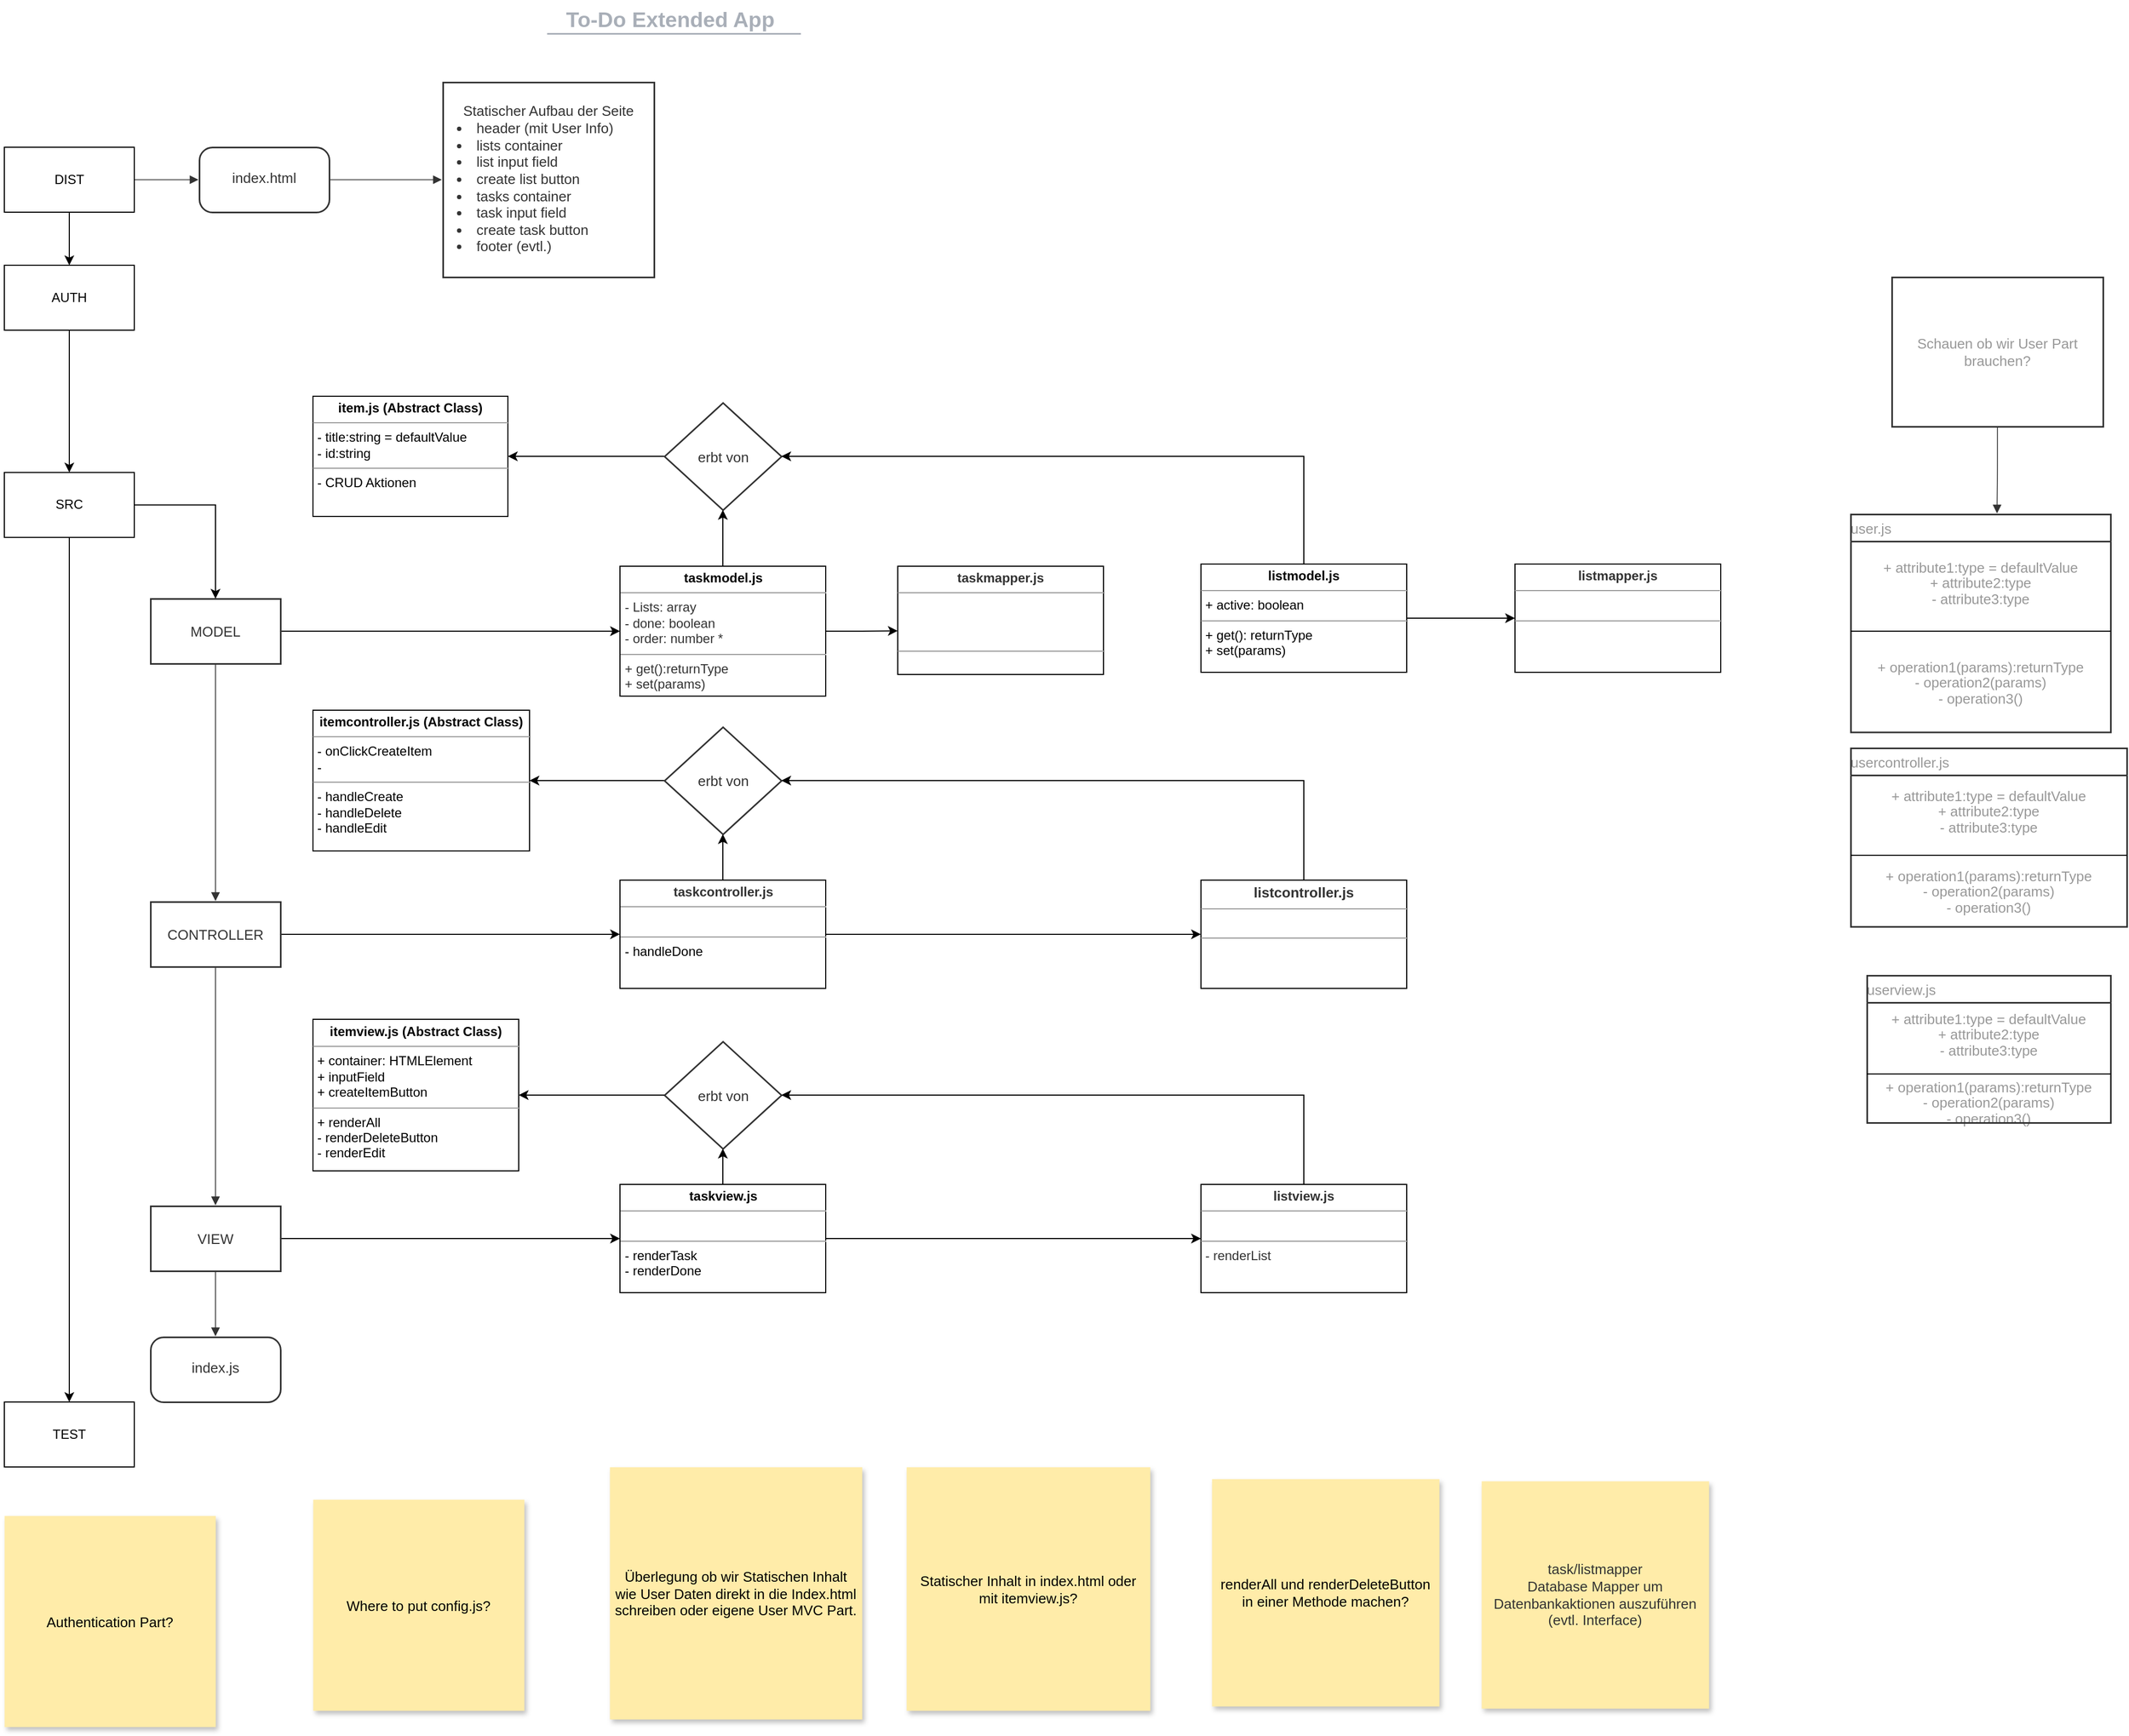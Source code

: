 <mxfile version="14.6.6" type="github">
  <diagram id="eOCSV4TAboX4JURnP9C4" name="Seite-1">
    <mxGraphModel dx="2844" dy="1552" grid="1" gridSize="10" guides="1" tooltips="1" connect="1" arrows="1" fold="1" page="1" pageScale="1" pageWidth="827" pageHeight="1169" math="0" shadow="0">
      <root>
        <mxCell id="0" />
        <mxCell id="1" parent="0" />
        <mxCell id="hnSfwi1Ho9SDqRFrZ4Va-5" value="" style="group;dropTarget=0;" parent="1" vertex="1">
          <mxGeometry x="340" y="15" width="640" height="45" as="geometry" />
        </mxCell>
        <UserObject label="To-Do Extended App" lucidchartObjectId="U7PNEHNEvIEY" id="hnSfwi1Ho9SDqRFrZ4Va-6">
          <mxCell style="points=[[0.688,0.967,0]];html=1;overflow=block;blockSpacing=1;whiteSpace=wrap;;whiteSpace=wrap;fontSize=19.7;fontColor=#a9afb8;fontStyle=1;align=center;spacingLeft=7;spacingRight=7;spacingTop=2;spacing=3;strokeOpacity=0;fillOpacity=0;rounded=1;absoluteArcSize=1;arcSize=12;fillColor=#ffffff;strokeWidth=1.5;" parent="hnSfwi1Ho9SDqRFrZ4Va-5" vertex="1">
            <mxGeometry width="640" height="31" as="geometry" />
          </mxCell>
        </UserObject>
        <UserObject label="" placeholders="1" lucidchartObjectId="U7PNwYMRwzRe" id="hnSfwi1Ho9SDqRFrZ4Va-7">
          <mxCell style="html=1;overflow=block;blockSpacing=1;whiteSpace=wrap;;whiteSpace=wrap;fontSize=11.5;fontColor=#a9afb8;align=center;spacingLeft=7;spacingRight=7;spacingTop=2;spacing=3;strokeOpacity=0;fillOpacity=0;rounded=1;absoluteArcSize=1;arcSize=12;fillColor=#ffffff;strokeWidth=1.5;" parent="hnSfwi1Ho9SDqRFrZ4Va-5" vertex="1">
            <mxGeometry y="31" width="640" height="14" as="geometry" />
          </mxCell>
        </UserObject>
        <UserObject label="" lucidchartObjectId="U7PNrnxMDtur" id="hnSfwi1Ho9SDqRFrZ4Va-8">
          <mxCell style="html=1;jettySize=18;whiteSpace=wrap;fontSize=13;fontFamily=Helvetica;strokeColor=#a9afb8;strokeOpacity=100;strokeWidth=1.5;rounded=0;startArrow=none;;endArrow=none;;entryX=0.688;entryY=0.967;entryPerimeter=0;" parent="hnSfwi1Ho9SDqRFrZ4Va-5" target="hnSfwi1Ho9SDqRFrZ4Va-6" edge="1">
            <mxGeometry width="100" height="100" relative="1" as="geometry">
              <Array as="points" />
              <mxPoint x="206" y="30" as="sourcePoint" />
            </mxGeometry>
          </mxCell>
        </UserObject>
        <mxCell id="fGt8f_qGY14LkmYrRQs4-35" style="edgeStyle=orthogonalEdgeStyle;rounded=0;sketch=0;orthogonalLoop=1;jettySize=auto;html=1;shadow=0;entryX=0;entryY=0.5;entryDx=0;entryDy=0;" parent="1" source="hnSfwi1Ho9SDqRFrZ4Va-10" target="fGt8f_qGY14LkmYrRQs4-40" edge="1">
          <mxGeometry relative="1" as="geometry">
            <mxPoint x="596" y="597" as="targetPoint" />
          </mxGeometry>
        </mxCell>
        <UserObject label="MODEL" lucidchartObjectId="c~ftY6l.iCiz" id="hnSfwi1Ho9SDqRFrZ4Va-10">
          <mxCell style="html=1;overflow=block;blockSpacing=1;whiteSpace=wrap;;whiteSpace=wrap;fontSize=13;fontColor=#333333;align=center;spacing=3.8;strokeColor=#333333;strokeOpacity=100;fillOpacity=100;fillColor=#ffffff;strokeWidth=1.5;" parent="1" vertex="1">
            <mxGeometry x="180" y="567" width="120" height="60" as="geometry" />
          </mxCell>
        </UserObject>
        <UserObject label="" lucidchartObjectId="Z~ftl3bWn_XZ" id="hnSfwi1Ho9SDqRFrZ4Va-12">
          <mxCell style="html=1;jettySize=18;whiteSpace=wrap;fontSize=13;strokeColor=#333333;strokeOpacity=100;strokeWidth=0.8;rounded=1;arcSize=24;edgeStyle=orthogonalEdgeStyle;startArrow=none;;endArrow=block;endFill=1;;exitX=0.5;exitY=1.013;exitPerimeter=0;entryX=0.5;entryY=-0.012;entryPerimeter=0;" parent="1" source="hnSfwi1Ho9SDqRFrZ4Va-10" target="hnSfwi1Ho9SDqRFrZ4Va-13" edge="1">
            <mxGeometry width="100" height="100" relative="1" as="geometry">
              <Array as="points" />
            </mxGeometry>
          </mxCell>
        </UserObject>
        <mxCell id="fGt8f_qGY14LkmYrRQs4-16" style="edgeStyle=orthogonalEdgeStyle;rounded=0;sketch=0;orthogonalLoop=1;jettySize=auto;html=1;exitX=1;exitY=0.5;exitDx=0;exitDy=0;shadow=0;entryX=0;entryY=0.5;entryDx=0;entryDy=0;" parent="1" source="hnSfwi1Ho9SDqRFrZ4Va-13" edge="1" target="wDRCrtRSsD-gu7L2LAHD-1">
          <mxGeometry relative="1" as="geometry">
            <mxPoint x="600" y="869" as="targetPoint" />
            <Array as="points" />
          </mxGeometry>
        </mxCell>
        <UserObject label="CONTROLLER" lucidchartObjectId="2~ft0K8MMD~K" id="hnSfwi1Ho9SDqRFrZ4Va-13">
          <mxCell style="html=1;overflow=block;blockSpacing=1;whiteSpace=wrap;;whiteSpace=wrap;fontSize=13;fontColor=#333333;align=center;spacing=3.8;strokeColor=#333333;strokeOpacity=100;fillOpacity=100;fillColor=#ffffff;strokeWidth=1.5;" parent="1" vertex="1">
            <mxGeometry x="180" y="846.96" width="120" height="60" as="geometry" />
          </mxCell>
        </UserObject>
        <UserObject label="" lucidchartObjectId="8~ftyOhcbgiU" id="hnSfwi1Ho9SDqRFrZ4Va-14">
          <mxCell style="html=1;jettySize=18;whiteSpace=wrap;fontSize=13;strokeColor=#333333;strokeOpacity=100;strokeWidth=0.8;rounded=1;arcSize=24;edgeStyle=orthogonalEdgeStyle;startArrow=none;;endArrow=block;endFill=1;;exitX=0.5;exitY=1.013;exitPerimeter=0;entryX=0.5;entryY=-0.012;entryPerimeter=0;" parent="1" source="hnSfwi1Ho9SDqRFrZ4Va-13" target="hnSfwi1Ho9SDqRFrZ4Va-15" edge="1">
            <mxGeometry width="100" height="100" relative="1" as="geometry">
              <Array as="points" />
            </mxGeometry>
          </mxCell>
        </UserObject>
        <mxCell id="fGt8f_qGY14LkmYrRQs4-25" style="edgeStyle=orthogonalEdgeStyle;rounded=0;sketch=0;orthogonalLoop=1;jettySize=auto;html=1;shadow=0;" parent="1" source="hnSfwi1Ho9SDqRFrZ4Va-15" target="fGt8f_qGY14LkmYrRQs4-14" edge="1">
          <mxGeometry relative="1" as="geometry" />
        </mxCell>
        <UserObject label="VIEW" lucidchartObjectId="_~ftyiLubZ3a" id="hnSfwi1Ho9SDqRFrZ4Va-15">
          <mxCell style="html=1;overflow=block;blockSpacing=1;whiteSpace=wrap;;whiteSpace=wrap;fontSize=13;fontColor=#333333;align=center;spacing=3.8;strokeColor=#333333;strokeOpacity=100;fillOpacity=100;fillColor=#ffffff;strokeWidth=1.5;" parent="1" vertex="1">
            <mxGeometry x="180" y="1128" width="120" height="60" as="geometry" />
          </mxCell>
        </UserObject>
        <mxCell id="hnSfwi1Ho9SDqRFrZ4Va-25" value="&lt;div style=&quot;display: flex; justify-content: center; text-align: center; align-items: baseline; font-size: 0; line-height: 1.25;margin-top: -2px;&quot;&gt;&lt;span&gt;&lt;span style=&quot;font-size:13px;color:#333333;&quot;&gt;index.js&lt;/span&gt;&lt;/span&gt;&lt;/div&gt;" style="rounded=1;arcSize=20;whiteSpace=wrap;overflow=block;blockSpacing=1;html=1;fontSize=13;spacing=0;strokeColor=#333333;strokeOpacity=100;fillOpacity=100;fillColor=#ffffff;strokeWidth=1.5;" parent="1" vertex="1">
          <mxGeometry x="180" y="1249" width="120" height="60" as="geometry" />
        </mxCell>
        <UserObject label="" lucidchartObjectId="K2RtI70EVKOM" id="hnSfwi1Ho9SDqRFrZ4Va-26">
          <mxCell style="html=1;jettySize=18;whiteSpace=wrap;fontSize=13;strokeColor=#333333;strokeOpacity=100;strokeWidth=0.8;rounded=1;arcSize=24;edgeStyle=orthogonalEdgeStyle;startArrow=block;startFill=1;;endArrow=none;;exitX=0.5;exitY=-0.012;exitPerimeter=0;entryX=0.5;entryY=1.013;entryPerimeter=0;" parent="1" source="hnSfwi1Ho9SDqRFrZ4Va-25" target="hnSfwi1Ho9SDqRFrZ4Va-15" edge="1">
            <mxGeometry width="100" height="100" relative="1" as="geometry">
              <Array as="points" />
            </mxGeometry>
          </mxCell>
        </UserObject>
        <mxCell id="hnSfwi1Ho9SDqRFrZ4Va-32" value="user.js" style="html=1;overflow=block;blockSpacing=1;whiteSpace=wrap;swimlane;childLayout=stackLayout;horizontal=1;horizontalStack=0;resizeParent=1;resizeParentMax=0;resizeLast=0;collapsible=0;fontStyle=0;marginBottom=0;swimlaneFillColor=#ffffff;startSize=25;whiteSpace=wrap;fontSize=13;fontColor=#333333;align=center;whiteSpace=wrap;align=left;spacing=0;strokeColor=#333333;strokeOpacity=100;fillOpacity=100;fillColor=#ffffff;strokeWidth=1.5;shadow=0;sketch=0;textOpacity=50;" parent="1" vertex="1">
          <mxGeometry x="1750" y="489" width="240" height="201.25" as="geometry" />
        </mxCell>
        <mxCell id="hnSfwi1Ho9SDqRFrZ4Va-33" value="&lt;div style=&quot;display: flex; justify-content: center; text-align: center; align-items: baseline; font-size: 0; line-height: 1.25;margin-top: -2px;&quot;&gt;&lt;span&gt;&lt;span style=&quot;font-size:13px;color:#333333;&quot;&gt;+ attribute1:type = defaultValue&#xa;&lt;/span&gt;&lt;/span&gt;&lt;/div&gt;&lt;div style=&quot;display: flex; justify-content: center; text-align: center; align-items: baseline; font-size: 0; line-height: 1.25;margin-top: -2px;&quot;&gt;&lt;span&gt;&lt;span style=&quot;font-size:13px;color:#333333;&quot;&gt;+ attribute2:type&#xa;&lt;/span&gt;&lt;/span&gt;&lt;/div&gt;&lt;div style=&quot;display: flex; justify-content: center; text-align: center; align-items: baseline; font-size: 0; line-height: 1.25;margin-top: -2px;&quot;&gt;&lt;span&gt;&lt;span style=&quot;font-size:13px;color:#333333;&quot;&gt;- attribute3:type&lt;/span&gt;&lt;/span&gt;&lt;/div&gt;" style="part=1;html=1;whiteSpace=wrap;resizeHeight=0;strokeColor=none;fillColor=none;align=left;verticalAlign=middle;spacingLeft=4;spacingRight=4;overflow=hidden;rotatable=0;points=[[0,0.5],[1,0.5]];portConstraint=eastwest;swimlaneFillColor=#ffffff;strokeOpacity=100;fillOpacity=100;whiteSpace=wrap;fontSize=13;fontColor=#333333;align=center;shadow=0;sketch=0;textOpacity=50;" parent="hnSfwi1Ho9SDqRFrZ4Va-32" vertex="1">
          <mxGeometry y="25" width="240" height="79" as="geometry" />
        </mxCell>
        <mxCell id="hnSfwi1Ho9SDqRFrZ4Va-34" value="" style="line;strokeWidth=1;fillColor=none;align=left;verticalAlign=middle;spacingTop=-1;spacingLeft=3;spacingRight=3;rotatable=0;labelPosition=right;points=[];portConstraint=eastwest;fillOpacity=100;strokeOpacity=100;shadow=0;sketch=0;textOpacity=50;" parent="hnSfwi1Ho9SDqRFrZ4Va-32" vertex="1">
          <mxGeometry y="104" width="240" height="8" as="geometry" />
        </mxCell>
        <mxCell id="hnSfwi1Ho9SDqRFrZ4Va-35" value="&lt;div style=&quot;display: flex; justify-content: center; text-align: center; align-items: baseline; font-size: 0; line-height: 1.25;margin-top: -2px;&quot;&gt;&lt;span&gt;&lt;span style=&quot;font-size:13px;color:#333333;&quot;&gt;+ operation1(params):returnType&#xa;&lt;/span&gt;&lt;/span&gt;&lt;/div&gt;&lt;div style=&quot;display: flex; justify-content: center; text-align: center; align-items: baseline; font-size: 0; line-height: 1.25;margin-top: -2px;&quot;&gt;&lt;span&gt;&lt;span style=&quot;font-size:13px;color:#333333;&quot;&gt;- operation2(params)&#xa;&lt;/span&gt;&lt;/span&gt;&lt;/div&gt;&lt;div style=&quot;display: flex; justify-content: center; text-align: center; align-items: baseline; font-size: 0; line-height: 1.25;margin-top: -2px;&quot;&gt;&lt;span&gt;&lt;span style=&quot;font-size:13px;color:#333333;&quot;&gt;- operation3()&lt;/span&gt;&lt;/span&gt;&lt;/div&gt;" style="part=1;html=1;whiteSpace=wrap;resizeHeight=0;strokeColor=none;fillColor=none;align=left;verticalAlign=middle;spacingLeft=4;spacingRight=4;overflow=hidden;rotatable=0;points=[[0,0.5],[1,0.5]];portConstraint=eastwest;swimlaneFillColor=#ffffff;strokeOpacity=100;fillOpacity=100;whiteSpace=wrap;overflow=block;blockSpacing=1;html=1;fontSize=13;shadow=0;sketch=0;textOpacity=50;" parent="hnSfwi1Ho9SDqRFrZ4Va-32" vertex="1">
          <mxGeometry y="112" width="240" height="89.25" as="geometry" />
        </mxCell>
        <mxCell id="c57WbjZJF1XwjpGA7Uo2-19" style="edgeStyle=orthogonalEdgeStyle;rounded=0;orthogonalLoop=1;jettySize=auto;html=1;exitX=0;exitY=0.5;exitDx=0;exitDy=0;entryX=1;entryY=0.5;entryDx=0;entryDy=0;" parent="1" source="hnSfwi1Ho9SDqRFrZ4Va-40" target="c57WbjZJF1XwjpGA7Uo2-17" edge="1">
          <mxGeometry relative="1" as="geometry" />
        </mxCell>
        <UserObject label="erbt von" lucidchartObjectId="s5lulmFAvcZQ" id="hnSfwi1Ho9SDqRFrZ4Va-40">
          <mxCell style="html=1;overflow=block;blockSpacing=1;whiteSpace=wrap;shape=rhombus;whiteSpace=wrap;fontSize=13;fontColor=#333333;align=center;spacing=3.8;strokeColor=#333333;strokeOpacity=100;fillOpacity=100;fillColor=#ffffff;strokeWidth=1.5;" parent="1" vertex="1">
            <mxGeometry x="654.5" y="386" width="108" height="99" as="geometry" />
          </mxCell>
        </UserObject>
        <mxCell id="hnSfwi1Ho9SDqRFrZ4Va-51" value="userview.js" style="html=1;overflow=block;blockSpacing=1;whiteSpace=wrap;swimlane;childLayout=stackLayout;horizontal=1;horizontalStack=0;resizeParent=1;resizeParentMax=0;resizeLast=0;collapsible=0;fontStyle=0;marginBottom=0;swimlaneFillColor=#ffffff;startSize=25;whiteSpace=wrap;fontSize=13;fontColor=#333333;align=center;whiteSpace=wrap;align=left;spacing=0;strokeColor=#333333;strokeOpacity=100;fillOpacity=100;fillColor=#ffffff;strokeWidth=1.5;shadow=0;sketch=0;textOpacity=50;" parent="1" vertex="1">
          <mxGeometry x="1765" y="915" width="225" height="136" as="geometry" />
        </mxCell>
        <mxCell id="hnSfwi1Ho9SDqRFrZ4Va-52" value="&lt;div style=&quot;display: flex; justify-content: center; text-align: center; align-items: baseline; font-size: 0; line-height: 1.25;margin-top: -2px;&quot;&gt;&lt;span&gt;&lt;span style=&quot;font-size:13px;color:#333333;&quot;&gt;+ attribute1:type = defaultValue&#xa;&lt;/span&gt;&lt;/span&gt;&lt;/div&gt;&lt;div style=&quot;display: flex; justify-content: center; text-align: center; align-items: baseline; font-size: 0; line-height: 1.25;margin-top: -2px;&quot;&gt;&lt;span&gt;&lt;span style=&quot;font-size:13px;color:#333333;&quot;&gt;+ attribute2:type&#xa;&lt;/span&gt;&lt;/span&gt;&lt;/div&gt;&lt;div style=&quot;display: flex; justify-content: center; text-align: center; align-items: baseline; font-size: 0; line-height: 1.25;margin-top: -2px;&quot;&gt;&lt;span&gt;&lt;span style=&quot;font-size:13px;color:#333333;&quot;&gt;- attribute3:type&lt;/span&gt;&lt;/span&gt;&lt;/div&gt;" style="part=1;html=1;whiteSpace=wrap;resizeHeight=0;strokeColor=none;fillColor=none;align=left;verticalAlign=middle;spacingLeft=4;spacingRight=4;overflow=hidden;rotatable=0;points=[[0,0.5],[1,0.5]];portConstraint=eastwest;swimlaneFillColor=#ffffff;strokeOpacity=100;fillOpacity=100;whiteSpace=wrap;fontSize=13;fontColor=#333333;align=center;shadow=0;sketch=0;textOpacity=50;" parent="hnSfwi1Ho9SDqRFrZ4Va-51" vertex="1">
          <mxGeometry y="25" width="225" height="62" as="geometry" />
        </mxCell>
        <mxCell id="hnSfwi1Ho9SDqRFrZ4Va-53" value="" style="line;strokeWidth=1;fillColor=none;align=left;verticalAlign=middle;spacingTop=-1;spacingLeft=3;spacingRight=3;rotatable=0;labelPosition=right;points=[];portConstraint=eastwest;fillOpacity=100;strokeOpacity=100;shadow=0;sketch=0;textOpacity=50;" parent="hnSfwi1Ho9SDqRFrZ4Va-51" vertex="1">
          <mxGeometry y="87" width="225" height="8" as="geometry" />
        </mxCell>
        <mxCell id="hnSfwi1Ho9SDqRFrZ4Va-54" value="&lt;div style=&quot;display: flex; justify-content: center; text-align: center; align-items: baseline; font-size: 0; line-height: 1.25;margin-top: -2px;&quot;&gt;&lt;span&gt;&lt;span style=&quot;font-size:13px;color:#333333;&quot;&gt;+ operation1(params):returnType&#xa;&lt;/span&gt;&lt;/span&gt;&lt;/div&gt;&lt;div style=&quot;display: flex; justify-content: center; text-align: center; align-items: baseline; font-size: 0; line-height: 1.25;margin-top: -2px;&quot;&gt;&lt;span&gt;&lt;span style=&quot;font-size:13px;color:#333333;&quot;&gt;- operation2(params)&#xa;&lt;/span&gt;&lt;/span&gt;&lt;/div&gt;&lt;div style=&quot;display: flex; justify-content: center; text-align: center; align-items: baseline; font-size: 0; line-height: 1.25;margin-top: -2px;&quot;&gt;&lt;span&gt;&lt;span style=&quot;font-size:13px;color:#333333;&quot;&gt;- operation3()&lt;/span&gt;&lt;/span&gt;&lt;/div&gt;" style="part=1;html=1;whiteSpace=wrap;resizeHeight=0;strokeColor=none;fillColor=none;align=left;verticalAlign=middle;spacingLeft=4;spacingRight=4;overflow=hidden;rotatable=0;points=[[0,0.5],[1,0.5]];portConstraint=eastwest;swimlaneFillColor=#ffffff;strokeOpacity=100;fillOpacity=100;whiteSpace=wrap;overflow=block;blockSpacing=1;html=1;fontSize=13;shadow=0;sketch=0;textOpacity=50;" parent="hnSfwi1Ho9SDqRFrZ4Va-51" vertex="1">
          <mxGeometry y="95" width="225" height="41" as="geometry" />
        </mxCell>
        <UserObject label="Authentication Part?" lucidchartObjectId="DZRtS0Nv-I5Q" id="hnSfwi1Ho9SDqRFrZ4Va-55">
          <mxCell style="html=1;overflow=block;blockSpacing=1;whiteSpace=wrap;shadow=1;whiteSpace=wrap;fontSize=13;spacing=3.8;strokeColor=none;fillColor=#FFECA9;strokeWidth=0;" parent="1" vertex="1">
            <mxGeometry x="45" y="1414" width="195" height="195" as="geometry" />
          </mxCell>
        </UserObject>
        <UserObject label="Where to put config.js?" lucidchartObjectId="-0jusw2t4aRP" id="hnSfwi1Ho9SDqRFrZ4Va-56">
          <mxCell style="html=1;overflow=block;blockSpacing=1;whiteSpace=wrap;shadow=1;whiteSpace=wrap;fontSize=13;spacing=3.8;strokeColor=none;fillColor=#FFECA9;strokeWidth=0;" parent="1" vertex="1">
            <mxGeometry x="330" y="1399" width="195" height="195" as="geometry" />
          </mxCell>
        </UserObject>
        <mxCell id="hnSfwi1Ho9SDqRFrZ4Va-65" value="usercontroller.js" style="html=1;overflow=block;blockSpacing=1;whiteSpace=wrap;swimlane;childLayout=stackLayout;horizontal=1;horizontalStack=0;resizeParent=1;resizeParentMax=0;resizeLast=0;collapsible=0;fontStyle=0;marginBottom=0;swimlaneFillColor=#ffffff;startSize=25;whiteSpace=wrap;fontSize=13;fontColor=#333333;align=center;whiteSpace=wrap;align=left;spacing=0;strokeColor=#333333;strokeOpacity=100;fillOpacity=100;fillColor=#ffffff;strokeWidth=1.5;shadow=0;sketch=0;textOpacity=50;" parent="1" vertex="1">
          <mxGeometry x="1750" y="705" width="255" height="164.923" as="geometry" />
        </mxCell>
        <mxCell id="hnSfwi1Ho9SDqRFrZ4Va-66" value="&lt;div style=&quot;display: flex; justify-content: center; text-align: center; align-items: baseline; font-size: 0; line-height: 1.25;margin-top: -2px;&quot;&gt;&lt;span&gt;&lt;span style=&quot;font-size:13px;color:#333333;&quot;&gt;+ attribute1:type = defaultValue&#xa;&lt;/span&gt;&lt;/span&gt;&lt;/div&gt;&lt;div style=&quot;display: flex; justify-content: center; text-align: center; align-items: baseline; font-size: 0; line-height: 1.25;margin-top: -2px;&quot;&gt;&lt;span&gt;&lt;span style=&quot;font-size:13px;color:#333333;&quot;&gt;+ attribute2:type&#xa;&lt;/span&gt;&lt;/span&gt;&lt;/div&gt;&lt;div style=&quot;display: flex; justify-content: center; text-align: center; align-items: baseline; font-size: 0; line-height: 1.25;margin-top: -2px;&quot;&gt;&lt;span&gt;&lt;span style=&quot;font-size:13px;color:#333333;&quot;&gt;- attribute3:type&lt;/span&gt;&lt;/span&gt;&lt;/div&gt;" style="part=1;html=1;whiteSpace=wrap;resizeHeight=0;strokeColor=none;fillColor=none;align=left;verticalAlign=middle;spacingLeft=4;spacingRight=4;overflow=hidden;rotatable=0;points=[[0,0.5],[1,0.5]];portConstraint=eastwest;swimlaneFillColor=#ffffff;strokeOpacity=100;fillOpacity=100;whiteSpace=wrap;fontSize=13;fontColor=#333333;align=center;shadow=0;sketch=0;textOpacity=50;" parent="hnSfwi1Ho9SDqRFrZ4Va-65" vertex="1">
          <mxGeometry y="25" width="255" height="70" as="geometry" />
        </mxCell>
        <mxCell id="hnSfwi1Ho9SDqRFrZ4Va-67" value="" style="line;strokeWidth=1;fillColor=none;align=left;verticalAlign=middle;spacingTop=-1;spacingLeft=3;spacingRight=3;rotatable=0;labelPosition=right;points=[];portConstraint=eastwest;fillOpacity=100;strokeOpacity=100;shadow=0;sketch=0;textOpacity=50;" parent="hnSfwi1Ho9SDqRFrZ4Va-65" vertex="1">
          <mxGeometry y="95" width="255" height="8" as="geometry" />
        </mxCell>
        <mxCell id="hnSfwi1Ho9SDqRFrZ4Va-68" value="&lt;div style=&quot;display: flex; justify-content: center; text-align: center; align-items: baseline; font-size: 0; line-height: 1.25;margin-top: -2px;&quot;&gt;&lt;span&gt;&lt;span style=&quot;font-size:13px;color:#333333;&quot;&gt;+ operation1(params):returnType&#xa;&lt;/span&gt;&lt;/span&gt;&lt;/div&gt;&lt;div style=&quot;display: flex; justify-content: center; text-align: center; align-items: baseline; font-size: 0; line-height: 1.25;margin-top: -2px;&quot;&gt;&lt;span&gt;&lt;span style=&quot;font-size:13px;color:#333333;&quot;&gt;- operation2(params)&#xa;&lt;/span&gt;&lt;/span&gt;&lt;/div&gt;&lt;div style=&quot;display: flex; justify-content: center; text-align: center; align-items: baseline; font-size: 0; line-height: 1.25;margin-top: -2px;&quot;&gt;&lt;span&gt;&lt;span style=&quot;font-size:13px;color:#333333;&quot;&gt;- operation3()&lt;/span&gt;&lt;/span&gt;&lt;/div&gt;" style="part=1;html=1;whiteSpace=wrap;resizeHeight=0;strokeColor=none;fillColor=none;align=left;verticalAlign=middle;spacingLeft=4;spacingRight=4;overflow=hidden;rotatable=0;points=[[0,0.5],[1,0.5]];portConstraint=eastwest;swimlaneFillColor=#ffffff;strokeOpacity=100;fillOpacity=100;whiteSpace=wrap;overflow=block;blockSpacing=1;html=1;fontSize=13;shadow=0;sketch=0;textOpacity=50;" parent="hnSfwi1Ho9SDqRFrZ4Va-65" vertex="1">
          <mxGeometry y="103" width="255" height="61.923" as="geometry" />
        </mxCell>
        <UserObject label="Schauen ob wir User Part brauchen?" lucidchartObjectId="F1mupC6SSIpY" id="hnSfwi1Ho9SDqRFrZ4Va-77">
          <mxCell style="html=1;overflow=block;blockSpacing=1;whiteSpace=wrap;;whiteSpace=wrap;fontSize=13;fontColor=#333333;align=center;spacing=3.8;strokeColor=#333333;strokeOpacity=100;fillOpacity=100;fillColor=#ffffff;strokeWidth=1.5;shadow=0;sketch=0;textOpacity=50;" parent="1" vertex="1">
            <mxGeometry x="1788" y="270" width="195" height="138" as="geometry" />
          </mxCell>
        </UserObject>
        <UserObject label="" lucidchartObjectId="X1mubesnK8zv" id="hnSfwi1Ho9SDqRFrZ4Va-78">
          <mxCell style="html=1;jettySize=18;whiteSpace=wrap;fontSize=13;strokeColor=#333333;strokeOpacity=100;strokeWidth=0.8;rounded=1;arcSize=24;edgeStyle=orthogonalEdgeStyle;startArrow=none;;endArrow=block;endFill=1;;exitX=0.5;exitY=1.005;exitPerimeter=0;entryX=0.563;entryY=-0.004;entryPerimeter=0;fillOpacity=100;shadow=0;sketch=0;textOpacity=50;" parent="1" source="hnSfwi1Ho9SDqRFrZ4Va-77" target="hnSfwi1Ho9SDqRFrZ4Va-32" edge="1">
            <mxGeometry width="100" height="100" relative="1" as="geometry">
              <Array as="points" />
            </mxGeometry>
          </mxCell>
        </UserObject>
        <UserObject label="Überlegung ob wir Statischen Inhalt wie User Daten direkt in die Index.html schreiben oder eigene User MVC Part." lucidchartObjectId="y2muuLLlZN~S" id="hnSfwi1Ho9SDqRFrZ4Va-79">
          <mxCell style="html=1;overflow=block;blockSpacing=1;whiteSpace=wrap;shadow=1;whiteSpace=wrap;fontSize=13;spacing=3.8;strokeColor=none;fillColor=#FFECA9;strokeWidth=0;" parent="1" vertex="1">
            <mxGeometry x="604" y="1369" width="233" height="233" as="geometry" />
          </mxCell>
        </UserObject>
        <UserObject label="Statischer Inhalt in index.html oder mit itemview.js?" lucidchartObjectId="C.nuCZqoHkrY" id="hnSfwi1Ho9SDqRFrZ4Va-84">
          <mxCell style="html=1;overflow=block;blockSpacing=1;whiteSpace=wrap;shadow=1;whiteSpace=wrap;fontSize=13;spacing=3.8;strokeColor=none;fillColor=#FFECA9;strokeWidth=0;" parent="1" vertex="1">
            <mxGeometry x="878" y="1369" width="225" height="225" as="geometry" />
          </mxCell>
        </UserObject>
        <mxCell id="hnSfwi1Ho9SDqRFrZ4Va-87" value="&lt;div style=&quot;display: flex; justify-content: center; text-align: center; align-items: baseline; font-size: 0; line-height: 1.25;margin-top: -2px;&quot;&gt;&lt;span&gt;&lt;span style=&quot;font-size:13px;color:#333333;&quot;&gt;index.html&lt;/span&gt;&lt;/span&gt;&lt;/div&gt;" style="rounded=1;arcSize=20;whiteSpace=wrap;overflow=block;blockSpacing=1;html=1;fontSize=13;spacing=0;strokeColor=#333333;strokeOpacity=100;fillOpacity=100;fillColor=#ffffff;strokeWidth=1.5;" parent="1" vertex="1">
          <mxGeometry x="225" y="150" width="120" height="60" as="geometry" />
        </mxCell>
        <UserObject label="" lucidchartObjectId="Kbou1G4ICNrE" id="hnSfwi1Ho9SDqRFrZ4Va-88">
          <mxCell style="html=1;jettySize=18;whiteSpace=wrap;fontSize=13;strokeColor=#333333;strokeOpacity=100;strokeWidth=0.8;rounded=1;arcSize=24;edgeStyle=orthogonalEdgeStyle;startArrow=block;startFill=1;;endArrow=none;;exitX=-0.006;exitY=0.5;exitPerimeter=0;" parent="1" source="hnSfwi1Ho9SDqRFrZ4Va-87" edge="1">
            <mxGeometry width="100" height="100" relative="1" as="geometry">
              <Array as="points" />
              <mxPoint x="160" y="180" as="targetPoint" />
            </mxGeometry>
          </mxCell>
        </UserObject>
        <UserObject label="&lt;div style=&quot;display: flex; justify-content: center; text-align: center; align-items: baseline; font-size: 0; line-height: 1.25;margin-top: -2px;&quot;&gt;&lt;span&gt;&lt;span style=&quot;font-size:13px;color:#333333;&quot;&gt;Statischer Aufbau der Seite&#xa;&lt;/span&gt;&lt;/span&gt;&lt;/div&gt;&lt;ul style=&quot;margin: 0px; padding-left: 10px;list-style-position: inside; list-style-type:disc&quot;&gt;&lt;li style=&quot;text-align:left;color:#333333;&quot;&gt;&lt;span style=&quot;margin-left: 0px;margin-top: -2px;&quot;&gt;&lt;span style=&quot;font-size:13px;color:#333333;&quot;&gt;header (mit User Info)&lt;/span&gt;&lt;/span&gt;&lt;/li&gt;&lt;li style=&quot;text-align:left;color:#333333;&quot;&gt;&lt;span style=&quot;margin-left: 0px;margin-top: -2px;&quot;&gt;&lt;span style=&quot;font-size:13px;color:#333333;&quot;&gt;lists container&lt;/span&gt;&lt;/span&gt;&lt;/li&gt;&lt;li style=&quot;text-align:left;color:#333333;&quot;&gt;&lt;span style=&quot;margin-left: 0px;margin-top: -2px;&quot;&gt;&lt;span style=&quot;font-size:13px;color:#333333;&quot;&gt;list input field&lt;/span&gt;&lt;/span&gt;&lt;/li&gt;&lt;li style=&quot;text-align:left;color:#333333;&quot;&gt;&lt;span style=&quot;margin-left: 0px;margin-top: -2px;&quot;&gt;&lt;span style=&quot;font-size:13px;color:#333333;&quot;&gt;create list button&lt;/span&gt;&lt;/span&gt;&lt;/li&gt;&lt;li style=&quot;text-align:left;color:#333333;&quot;&gt;&lt;span style=&quot;margin-left: 0px;margin-top: -2px;&quot;&gt;&lt;span style=&quot;font-size:13px;color:#333333;&quot;&gt;tasks container&lt;/span&gt;&lt;/span&gt;&lt;/li&gt;&lt;li style=&quot;text-align:left;color:#333333;&quot;&gt;&lt;span style=&quot;margin-left: 0px;margin-top: -2px;&quot;&gt;&lt;span style=&quot;font-size:13px;color:#333333;&quot;&gt;task input field&lt;/span&gt;&lt;/span&gt;&lt;/li&gt;&lt;li style=&quot;text-align:left;color:#333333;&quot;&gt;&lt;span style=&quot;margin-left: 0px;margin-top: -2px;&quot;&gt;&lt;span style=&quot;font-size:13px;color:#333333;&quot;&gt;create task button&lt;/span&gt;&lt;/span&gt;&lt;/li&gt;&lt;li style=&quot;text-align:left;color:#333333;&quot;&gt;&lt;span style=&quot;margin-left: 0px;margin-top: -2px;&quot;&gt;&lt;span style=&quot;font-size:13px;color:#333333;&quot;&gt;footer (evtl.)&lt;/span&gt;&lt;/span&gt;&lt;/li&gt;&lt;/ul&gt;" lucidchartObjectId="ncoul36mbPxT" id="hnSfwi1Ho9SDqRFrZ4Va-89">
          <mxCell style="html=1;overflow=block;blockSpacing=1;whiteSpace=wrap;;whiteSpace=wrap;fontSize=13;spacing=3.8;strokeColor=#333333;strokeOpacity=100;fillOpacity=100;fillColor=#ffffff;strokeWidth=1.5;" parent="1" vertex="1">
            <mxGeometry x="450" y="90" width="195" height="180" as="geometry" />
          </mxCell>
        </UserObject>
        <UserObject label="" lucidchartObjectId="~ioujaFyrzyg" id="hnSfwi1Ho9SDqRFrZ4Va-90">
          <mxCell style="html=1;jettySize=18;whiteSpace=wrap;fontSize=13;strokeColor=#333333;strokeOpacity=100;strokeWidth=0.8;rounded=1;arcSize=24;edgeStyle=orthogonalEdgeStyle;startArrow=none;;endArrow=block;endFill=1;;exitX=1.006;exitY=0.5;exitPerimeter=0;" parent="1" source="hnSfwi1Ho9SDqRFrZ4Va-87" edge="1">
            <mxGeometry width="100" height="100" relative="1" as="geometry">
              <Array as="points">
                <mxPoint x="449" y="180" />
              </Array>
              <mxPoint x="449" y="180" as="targetPoint" />
            </mxGeometry>
          </mxCell>
        </UserObject>
        <UserObject label="erbt von" lucidchartObjectId="akouGLOBMePN" id="hnSfwi1Ho9SDqRFrZ4Va-92">
          <mxCell style="html=1;overflow=block;blockSpacing=1;whiteSpace=wrap;shape=rhombus;whiteSpace=wrap;fontSize=13;fontColor=#333333;align=center;spacing=3.8;strokeColor=#333333;strokeOpacity=100;fillOpacity=100;fillColor=#ffffff;strokeWidth=1.5;" parent="1" vertex="1">
            <mxGeometry x="654.5" y="976" width="108" height="99" as="geometry" />
          </mxCell>
        </UserObject>
        <mxCell id="c57WbjZJF1XwjpGA7Uo2-1" value="DIST" style="rounded=0;whiteSpace=wrap;html=1;" parent="1" vertex="1">
          <mxGeometry x="45" y="150" width="120" height="60" as="geometry" />
        </mxCell>
        <mxCell id="c57WbjZJF1XwjpGA7Uo2-9" value="" style="edgeStyle=orthogonalEdgeStyle;rounded=0;orthogonalLoop=1;jettySize=auto;html=1;" parent="1" source="c57WbjZJF1XwjpGA7Uo2-3" target="c57WbjZJF1XwjpGA7Uo2-4" edge="1">
          <mxGeometry relative="1" as="geometry" />
        </mxCell>
        <mxCell id="c57WbjZJF1XwjpGA7Uo2-3" value="AUTH" style="rounded=0;whiteSpace=wrap;html=1;" parent="1" vertex="1">
          <mxGeometry x="45" y="259" width="120" height="60" as="geometry" />
        </mxCell>
        <mxCell id="c57WbjZJF1XwjpGA7Uo2-10" style="edgeStyle=orthogonalEdgeStyle;rounded=0;orthogonalLoop=1;jettySize=auto;html=1;entryX=0.5;entryY=0;entryDx=0;entryDy=0;" parent="1" source="c57WbjZJF1XwjpGA7Uo2-4" target="c57WbjZJF1XwjpGA7Uo2-5" edge="1">
          <mxGeometry relative="1" as="geometry" />
        </mxCell>
        <mxCell id="fGt8f_qGY14LkmYrRQs4-32" style="edgeStyle=orthogonalEdgeStyle;rounded=0;sketch=0;orthogonalLoop=1;jettySize=auto;html=1;entryX=0.5;entryY=0;entryDx=0;entryDy=0;shadow=0;" parent="1" source="c57WbjZJF1XwjpGA7Uo2-4" target="hnSfwi1Ho9SDqRFrZ4Va-10" edge="1">
          <mxGeometry relative="1" as="geometry" />
        </mxCell>
        <mxCell id="c57WbjZJF1XwjpGA7Uo2-4" value="SRC" style="rounded=0;whiteSpace=wrap;html=1;" parent="1" vertex="1">
          <mxGeometry x="45" y="450.38" width="120" height="60" as="geometry" />
        </mxCell>
        <mxCell id="c57WbjZJF1XwjpGA7Uo2-5" value="TEST" style="rounded=0;whiteSpace=wrap;html=1;" parent="1" vertex="1">
          <mxGeometry x="45" y="1309" width="120" height="60" as="geometry" />
        </mxCell>
        <mxCell id="c57WbjZJF1XwjpGA7Uo2-7" value="" style="endArrow=classic;html=1;exitX=0.5;exitY=1;exitDx=0;exitDy=0;" parent="1" source="c57WbjZJF1XwjpGA7Uo2-1" target="c57WbjZJF1XwjpGA7Uo2-3" edge="1">
          <mxGeometry width="50" height="50" relative="1" as="geometry">
            <mxPoint x="110" y="210" as="sourcePoint" />
            <mxPoint x="110" y="440" as="targetPoint" />
            <Array as="points" />
          </mxGeometry>
        </mxCell>
        <mxCell id="c57WbjZJF1XwjpGA7Uo2-17" value="&lt;p style=&quot;margin: 0px ; margin-top: 4px ; text-align: center&quot;&gt;&lt;span style=&quot;font-weight: 700&quot;&gt;item.js (Abstract Class)&lt;/span&gt;&lt;br&gt;&lt;/p&gt;&lt;hr size=&quot;1&quot;&gt;&lt;p style=&quot;margin: 0px ; margin-left: 4px&quot;&gt;&lt;span&gt;- title:string = defaultValue&lt;/span&gt;&lt;br&gt;&lt;/p&gt;&lt;p style=&quot;margin: 0px ; margin-left: 4px&quot;&gt;- id:string&lt;br&gt;&lt;/p&gt;&lt;hr size=&quot;1&quot;&gt;&lt;p style=&quot;margin: 0px ; margin-left: 4px&quot;&gt;- CRUD Aktionen&lt;br&gt;&lt;/p&gt;" style="verticalAlign=top;align=left;overflow=fill;fontSize=12;fontFamily=Helvetica;html=1;" parent="1" vertex="1">
          <mxGeometry x="330" y="380" width="180" height="111" as="geometry" />
        </mxCell>
        <mxCell id="enc0Eu9jCuy0b9Ykru_g-4" value="&lt;p style=&quot;margin: 0px ; margin-top: 4px ; text-align: center&quot;&gt;&lt;span style=&quot;font-weight: 700&quot;&gt;itemcontroller.js (Abstract Class)&lt;/span&gt;&lt;br&gt;&lt;/p&gt;&lt;hr size=&quot;1&quot;&gt;&lt;p style=&quot;margin: 0px ; margin-left: 4px&quot;&gt;- onClickCreateItem&lt;/p&gt;&lt;p style=&quot;margin: 0px ; margin-left: 4px&quot;&gt;-&lt;/p&gt;&lt;hr size=&quot;1&quot;&gt;&lt;p style=&quot;margin: 0px ; margin-left: 4px&quot;&gt;- handleCreate&lt;br&gt;&lt;/p&gt;&lt;p style=&quot;margin: 0px ; margin-left: 4px&quot;&gt;- handleDelete&lt;/p&gt;&lt;p style=&quot;margin: 0px ; margin-left: 4px&quot;&gt;- handleEdit&lt;/p&gt;" style="verticalAlign=top;align=left;overflow=fill;fontSize=12;fontFamily=Helvetica;html=1;" parent="1" vertex="1">
          <mxGeometry x="330" y="670" width="200" height="130" as="geometry" />
        </mxCell>
        <mxCell id="fGt8f_qGY14LkmYrRQs4-27" value="" style="edgeStyle=orthogonalEdgeStyle;rounded=0;sketch=0;orthogonalLoop=1;jettySize=auto;html=1;shadow=0;" parent="1" source="fGt8f_qGY14LkmYrRQs4-14" target="hnSfwi1Ho9SDqRFrZ4Va-92" edge="1">
          <mxGeometry relative="1" as="geometry" />
        </mxCell>
        <mxCell id="fGt8f_qGY14LkmYrRQs4-29" style="edgeStyle=orthogonalEdgeStyle;rounded=0;sketch=0;orthogonalLoop=1;jettySize=auto;html=1;entryX=0;entryY=0.5;entryDx=0;entryDy=0;shadow=0;" parent="1" source="fGt8f_qGY14LkmYrRQs4-14" target="fGt8f_qGY14LkmYrRQs4-28" edge="1">
          <mxGeometry relative="1" as="geometry" />
        </mxCell>
        <mxCell id="fGt8f_qGY14LkmYrRQs4-14" value="&lt;p style=&quot;margin: 0px ; margin-top: 4px ; text-align: center&quot;&gt;&lt;span style=&quot;font-weight: 700&quot;&gt;taskview.js&lt;/span&gt;&lt;br&gt;&lt;/p&gt;&lt;hr size=&quot;1&quot;&gt;&lt;p style=&quot;margin: 0px ; margin-left: 4px&quot;&gt;&lt;br&gt;&lt;/p&gt;&lt;hr size=&quot;1&quot;&gt;&lt;p style=&quot;margin: 0px ; margin-left: 4px&quot;&gt;- renderTask&lt;br style=&quot;padding: 0px ; margin: 0px&quot;&gt;- renderDone&lt;br&gt;&lt;/p&gt;" style="verticalAlign=top;align=left;overflow=fill;fontSize=12;fontFamily=Helvetica;html=1;shadow=0;" parent="1" vertex="1">
          <mxGeometry x="613.5" y="1108" width="190" height="100" as="geometry" />
        </mxCell>
        <mxCell id="fGt8f_qGY14LkmYrRQs4-31" style="edgeStyle=orthogonalEdgeStyle;rounded=0;sketch=0;orthogonalLoop=1;jettySize=auto;html=1;shadow=0;exitX=0;exitY=0.5;exitDx=0;exitDy=0;" parent="1" source="hnSfwi1Ho9SDqRFrZ4Va-92" target="fGt8f_qGY14LkmYrRQs4-15" edge="1">
          <mxGeometry relative="1" as="geometry" />
        </mxCell>
        <mxCell id="fGt8f_qGY14LkmYrRQs4-15" value="&lt;p style=&quot;margin: 0px ; margin-top: 4px ; text-align: center&quot;&gt;&lt;span style=&quot;font-weight: 700&quot;&gt;itemview.js (Abstract Class)&lt;/span&gt;&lt;br&gt;&lt;/p&gt;&lt;hr size=&quot;1&quot;&gt;&lt;p style=&quot;margin: 0px ; margin-left: 4px&quot;&gt;+ container: HTMLElement&lt;br style=&quot;padding: 0px ; margin: 0px&quot;&gt;+ inputField&lt;br style=&quot;padding: 0px ; margin: 0px&quot;&gt;+ createItemButton&lt;br&gt;&lt;/p&gt;&lt;hr size=&quot;1&quot;&gt;&lt;p style=&quot;margin: 0px ; margin-left: 4px&quot;&gt;+ renderAll&lt;br style=&quot;padding: 0px ; margin: 0px&quot;&gt;-&amp;nbsp;renderDeleteButton&amp;nbsp;&lt;br style=&quot;padding: 0px ; margin: 0px&quot;&gt;- renderEdit&lt;br&gt;&lt;/p&gt;" style="verticalAlign=top;align=left;overflow=fill;fontSize=12;fontFamily=Helvetica;html=1;shadow=0;" parent="1" vertex="1">
          <mxGeometry x="330" y="955.5" width="190" height="140" as="geometry" />
        </mxCell>
        <mxCell id="fGt8f_qGY14LkmYrRQs4-30" style="edgeStyle=orthogonalEdgeStyle;rounded=0;sketch=0;orthogonalLoop=1;jettySize=auto;html=1;exitX=0.5;exitY=0;exitDx=0;exitDy=0;entryX=1;entryY=0.5;entryDx=0;entryDy=0;shadow=0;" parent="1" source="fGt8f_qGY14LkmYrRQs4-28" target="hnSfwi1Ho9SDqRFrZ4Va-92" edge="1">
          <mxGeometry relative="1" as="geometry" />
        </mxCell>
        <mxCell id="fGt8f_qGY14LkmYrRQs4-28" value="&lt;p style=&quot;margin: 0px ; margin-top: 4px ; text-align: center&quot;&gt;&lt;font style=&quot;font-size: 12px&quot;&gt;&lt;span style=&quot;color: rgb(51 , 51 , 51) ; text-align: left&quot;&gt;&lt;b&gt;listview.js&lt;/b&gt;&lt;/span&gt;&lt;br&gt;&lt;/font&gt;&lt;/p&gt;&lt;hr size=&quot;1&quot;&gt;&lt;p style=&quot;margin: 0px ; margin-left: 4px&quot;&gt;&lt;font style=&quot;font-size: 12px&quot;&gt;&lt;br&gt;&lt;/font&gt;&lt;/p&gt;&lt;hr size=&quot;1&quot;&gt;&lt;p style=&quot;margin: 0px ; margin-left: 4px&quot;&gt;&lt;span style=&quot;color: rgb(51 , 51 , 51) ; text-align: center&quot;&gt;&lt;font style=&quot;font-size: 12px&quot;&gt;- renderList&lt;/font&gt;&lt;/span&gt;&lt;br&gt;&lt;/p&gt;" style="verticalAlign=top;align=left;overflow=fill;fontSize=12;fontFamily=Helvetica;html=1;shadow=0;" parent="1" vertex="1">
          <mxGeometry x="1150" y="1108" width="190" height="100" as="geometry" />
        </mxCell>
        <UserObject label="renderAll und renderDeleteButton in einer Methode machen?" lucidchartObjectId="DZRtS0Nv-I5Q" id="fGt8f_qGY14LkmYrRQs4-34">
          <mxCell style="html=1;overflow=block;blockSpacing=1;whiteSpace=wrap;shadow=1;whiteSpace=wrap;fontSize=13;spacing=3.8;strokeColor=none;fillColor=#FFECA9;strokeWidth=0;" parent="1" vertex="1">
            <mxGeometry x="1160" y="1380" width="210" height="210" as="geometry" />
          </mxCell>
        </UserObject>
        <mxCell id="fGt8f_qGY14LkmYrRQs4-47" style="edgeStyle=orthogonalEdgeStyle;rounded=0;sketch=0;orthogonalLoop=1;jettySize=auto;html=1;exitX=0.5;exitY=0;exitDx=0;exitDy=0;entryX=1;entryY=0.5;entryDx=0;entryDy=0;shadow=0;" parent="1" source="fGt8f_qGY14LkmYrRQs4-38" target="hnSfwi1Ho9SDqRFrZ4Va-40" edge="1">
          <mxGeometry relative="1" as="geometry" />
        </mxCell>
        <mxCell id="wDRCrtRSsD-gu7L2LAHD-10" style="edgeStyle=orthogonalEdgeStyle;rounded=0;orthogonalLoop=1;jettySize=auto;html=1;exitX=1;exitY=0.5;exitDx=0;exitDy=0;entryX=0;entryY=0.5;entryDx=0;entryDy=0;" edge="1" parent="1" source="fGt8f_qGY14LkmYrRQs4-38" target="wDRCrtRSsD-gu7L2LAHD-9">
          <mxGeometry relative="1" as="geometry" />
        </mxCell>
        <mxCell id="fGt8f_qGY14LkmYrRQs4-38" value="&lt;p style=&quot;margin: 0px ; margin-top: 4px ; text-align: center&quot;&gt;&lt;b&gt;listmodel.js&lt;/b&gt;&lt;/p&gt;&lt;hr size=&quot;1&quot;&gt;&lt;p style=&quot;margin: 0px ; margin-left: 4px&quot;&gt;+ active: boolean&lt;/p&gt;&lt;hr size=&quot;1&quot;&gt;&lt;p style=&quot;margin: 0px ; margin-left: 4px&quot;&gt;+ get(): returnType&lt;/p&gt;&lt;p style=&quot;margin: 0px ; margin-left: 4px&quot;&gt;+ set(params)&lt;/p&gt;" style="verticalAlign=top;align=left;overflow=fill;fontSize=12;fontFamily=Helvetica;html=1;shadow=0;" parent="1" vertex="1">
          <mxGeometry x="1150" y="535" width="190" height="100" as="geometry" />
        </mxCell>
        <mxCell id="fGt8f_qGY14LkmYrRQs4-46" style="edgeStyle=orthogonalEdgeStyle;rounded=0;sketch=0;orthogonalLoop=1;jettySize=auto;html=1;exitX=0.5;exitY=0;exitDx=0;exitDy=0;entryX=0.5;entryY=1;entryDx=0;entryDy=0;shadow=0;" parent="1" source="fGt8f_qGY14LkmYrRQs4-40" target="hnSfwi1Ho9SDqRFrZ4Va-40" edge="1">
          <mxGeometry relative="1" as="geometry" />
        </mxCell>
        <mxCell id="wDRCrtRSsD-gu7L2LAHD-8" style="edgeStyle=orthogonalEdgeStyle;rounded=0;orthogonalLoop=1;jettySize=auto;html=1;exitX=1;exitY=0.5;exitDx=0;exitDy=0;entryX=0;entryY=0.597;entryDx=0;entryDy=0;entryPerimeter=0;" edge="1" parent="1" source="fGt8f_qGY14LkmYrRQs4-40" target="wDRCrtRSsD-gu7L2LAHD-6">
          <mxGeometry relative="1" as="geometry" />
        </mxCell>
        <mxCell id="fGt8f_qGY14LkmYrRQs4-40" value="&lt;p style=&quot;margin: 0px ; margin-top: 4px ; text-align: center&quot;&gt;&lt;b&gt;&lt;font style=&quot;font-size: 12px&quot;&gt;taskmodel.js&lt;/font&gt;&lt;/b&gt;&lt;/p&gt;&lt;hr size=&quot;1&quot;&gt;&lt;p style=&quot;margin: 0px ; margin-left: 4px&quot;&gt;&lt;font style=&quot;font-size: 12px&quot;&gt;&lt;span style=&quot;color: rgb(51 , 51 , 51)&quot;&gt;- Lists: array&lt;/span&gt;&lt;br style=&quot;color: rgb(51 , 51 , 51)&quot;&gt;&lt;span style=&quot;color: rgb(51 , 51 , 51)&quot;&gt;- done: boolean&lt;/span&gt;&lt;br style=&quot;color: rgb(51 , 51 , 51)&quot;&gt;&lt;span style=&quot;color: rgb(51 , 51 , 51)&quot;&gt;- order: number *&lt;/span&gt;&lt;br&gt;&lt;/font&gt;&lt;/p&gt;&lt;hr size=&quot;1&quot;&gt;&lt;p style=&quot;margin: 0px ; margin-left: 4px&quot;&gt;&lt;span style=&quot;color: rgb(51 , 51 , 51)&quot;&gt;+ get():returnType&lt;/span&gt;&lt;br style=&quot;color: rgb(51 , 51 , 51)&quot;&gt;&lt;span style=&quot;color: rgb(51 , 51 , 51)&quot;&gt;+ set(params)&lt;/span&gt;&lt;br&gt;&lt;/p&gt;" style="verticalAlign=top;align=left;overflow=fill;fontSize=12;fontFamily=Helvetica;html=1;shadow=0;" parent="1" vertex="1">
          <mxGeometry x="613.5" y="537" width="190" height="120" as="geometry" />
        </mxCell>
        <mxCell id="fGt8f_qGY14LkmYrRQs4-44" style="edgeStyle=orthogonalEdgeStyle;rounded=0;sketch=0;orthogonalLoop=1;jettySize=auto;html=1;exitX=0;exitY=0.5;exitDx=0;exitDy=0;shadow=0;" parent="1" source="fGt8f_qGY14LkmYrRQs4-42" target="enc0Eu9jCuy0b9Ykru_g-4" edge="1">
          <mxGeometry relative="1" as="geometry" />
        </mxCell>
        <UserObject label="erbt von" lucidchartObjectId="akouGLOBMePN" id="fGt8f_qGY14LkmYrRQs4-42">
          <mxCell style="html=1;overflow=block;blockSpacing=1;whiteSpace=wrap;shape=rhombus;whiteSpace=wrap;fontSize=13;fontColor=#333333;align=center;spacing=3.8;strokeColor=#333333;strokeOpacity=100;fillOpacity=100;fillColor=#ffffff;strokeWidth=1.5;" parent="1" vertex="1">
            <mxGeometry x="654.5" y="685.5" width="108" height="99" as="geometry" />
          </mxCell>
        </UserObject>
        <mxCell id="wDRCrtRSsD-gu7L2LAHD-2" style="edgeStyle=orthogonalEdgeStyle;rounded=0;orthogonalLoop=1;jettySize=auto;html=1;exitX=0.5;exitY=0;exitDx=0;exitDy=0;entryX=0.5;entryY=1;entryDx=0;entryDy=0;" edge="1" parent="1" source="wDRCrtRSsD-gu7L2LAHD-1" target="fGt8f_qGY14LkmYrRQs4-42">
          <mxGeometry relative="1" as="geometry" />
        </mxCell>
        <mxCell id="wDRCrtRSsD-gu7L2LAHD-5" style="edgeStyle=orthogonalEdgeStyle;rounded=0;orthogonalLoop=1;jettySize=auto;html=1;exitX=1;exitY=0.5;exitDx=0;exitDy=0;" edge="1" parent="1" source="wDRCrtRSsD-gu7L2LAHD-1" target="wDRCrtRSsD-gu7L2LAHD-3">
          <mxGeometry relative="1" as="geometry" />
        </mxCell>
        <mxCell id="wDRCrtRSsD-gu7L2LAHD-1" value="&lt;p style=&quot;margin: 0px ; margin-top: 4px ; text-align: center&quot;&gt;&lt;font style=&quot;font-size: 12px&quot;&gt;&lt;b style=&quot;color: rgb(51 , 51 , 51)&quot;&gt;taskcontroller.js&lt;/b&gt;&lt;br&gt;&lt;/font&gt;&lt;/p&gt;&lt;hr size=&quot;1&quot;&gt;&lt;p style=&quot;margin: 0px ; margin-left: 4px&quot;&gt;&lt;font style=&quot;font-size: 12px&quot;&gt;&lt;br&gt;&lt;/font&gt;&lt;/p&gt;&lt;hr size=&quot;1&quot;&gt;&lt;p style=&quot;margin: 0px ; margin-left: 4px&quot;&gt;&lt;span style=&quot;text-align: center&quot;&gt;&lt;font style=&quot;font-size: 12px&quot;&gt;- handleDone&lt;/font&gt;&lt;/span&gt;&lt;br&gt;&lt;/p&gt;" style="verticalAlign=top;align=left;overflow=fill;fontSize=12;fontFamily=Helvetica;html=1;" vertex="1" parent="1">
          <mxGeometry x="613.5" y="826.96" width="190" height="100" as="geometry" />
        </mxCell>
        <mxCell id="wDRCrtRSsD-gu7L2LAHD-4" style="edgeStyle=orthogonalEdgeStyle;rounded=0;orthogonalLoop=1;jettySize=auto;html=1;exitX=0.5;exitY=0;exitDx=0;exitDy=0;entryX=1;entryY=0.5;entryDx=0;entryDy=0;" edge="1" parent="1" source="wDRCrtRSsD-gu7L2LAHD-3" target="fGt8f_qGY14LkmYrRQs4-42">
          <mxGeometry relative="1" as="geometry" />
        </mxCell>
        <mxCell id="wDRCrtRSsD-gu7L2LAHD-3" value="&lt;p style=&quot;margin: 0px ; margin-top: 4px ; text-align: center&quot;&gt;&lt;b style=&quot;color: rgb(51 , 51 , 51) ; font-size: 13px&quot;&gt;listcontroller.js&lt;/b&gt;&lt;br&gt;&lt;/p&gt;&lt;hr size=&quot;1&quot;&gt;&lt;p style=&quot;margin: 0px ; margin-left: 4px&quot;&gt;&lt;br&gt;&lt;/p&gt;&lt;hr size=&quot;1&quot;&gt;&lt;p style=&quot;margin: 0px ; margin-left: 4px&quot;&gt;&lt;br&gt;&lt;/p&gt;" style="verticalAlign=top;align=left;overflow=fill;fontSize=12;fontFamily=Helvetica;html=1;" vertex="1" parent="1">
          <mxGeometry x="1150" y="826.96" width="190" height="100" as="geometry" />
        </mxCell>
        <mxCell id="wDRCrtRSsD-gu7L2LAHD-6" value="&lt;p style=&quot;margin: 0px ; margin-top: 4px ; text-align: center&quot;&gt;&lt;font style=&quot;font-size: 12px&quot;&gt;&lt;span style=&quot;color: rgb(51 , 51 , 51) ; text-align: left&quot;&gt;&lt;b&gt;taskmapper.js&lt;/b&gt;&lt;/span&gt;&lt;br&gt;&lt;/font&gt;&lt;/p&gt;&lt;hr size=&quot;1&quot;&gt;&lt;div style=&quot;color: rgb(51 , 51 , 51) ; font-weight: 700 ; text-align: center ; display: flex ; justify-content: center ; align-items: baseline ; line-height: 1.25 ; margin-top: -2px&quot;&gt;&lt;font style=&quot;font-size: 12px&quot;&gt;&lt;br&gt;&lt;br&gt;&lt;/font&gt;&lt;/div&gt;&lt;div style=&quot;color: rgb(51 , 51 , 51) ; font-weight: 700 ; text-align: center ; display: flex ; justify-content: center ; align-items: baseline ; line-height: 1.25 ; margin-top: -2px&quot;&gt;&lt;font style=&quot;font-size: 12px&quot;&gt;&lt;br&gt;&lt;/font&gt;&lt;/div&gt;&lt;hr size=&quot;1&quot;&gt;&lt;p style=&quot;margin: 0px ; margin-left: 4px&quot;&gt;&lt;br&gt;&lt;/p&gt;" style="verticalAlign=top;align=left;overflow=fill;fontSize=12;fontFamily=Helvetica;html=1;" vertex="1" parent="1">
          <mxGeometry x="870" y="537" width="190" height="100" as="geometry" />
        </mxCell>
        <UserObject label="&lt;span style=&quot;color: rgb(51 , 51 , 51)&quot;&gt;task/listmapper&lt;br&gt;Database Mapper um Datenbankaktionen auszuführen (evtl. Interface)&lt;/span&gt;" lucidchartObjectId="DZRtS0Nv-I5Q" id="wDRCrtRSsD-gu7L2LAHD-7">
          <mxCell style="html=1;overflow=block;blockSpacing=1;whiteSpace=wrap;shadow=1;whiteSpace=wrap;fontSize=13;spacing=3.8;strokeColor=none;fillColor=#FFECA9;strokeWidth=0;" vertex="1" parent="1">
            <mxGeometry x="1409" y="1382" width="210" height="210" as="geometry" />
          </mxCell>
        </UserObject>
        <mxCell id="wDRCrtRSsD-gu7L2LAHD-9" value="&lt;p style=&quot;margin: 0px ; margin-top: 4px ; text-align: center&quot;&gt;&lt;font style=&quot;font-size: 12px&quot;&gt;&lt;span style=&quot;color: rgb(51 , 51 , 51) ; text-align: left&quot;&gt;&lt;b&gt;listmapper.js&lt;/b&gt;&lt;/span&gt;&lt;br&gt;&lt;/font&gt;&lt;/p&gt;&lt;hr size=&quot;1&quot;&gt;&lt;p style=&quot;margin: 0px ; margin-left: 4px&quot;&gt;&lt;font style=&quot;font-size: 12px&quot;&gt;&lt;br&gt;&lt;/font&gt;&lt;/p&gt;&lt;hr size=&quot;1&quot;&gt;&lt;p style=&quot;margin: 0px ; margin-left: 4px&quot;&gt;&lt;br&gt;&lt;/p&gt;" style="verticalAlign=top;align=left;overflow=fill;fontSize=12;fontFamily=Helvetica;html=1;" vertex="1" parent="1">
          <mxGeometry x="1440" y="535" width="190" height="100" as="geometry" />
        </mxCell>
      </root>
    </mxGraphModel>
  </diagram>
</mxfile>
